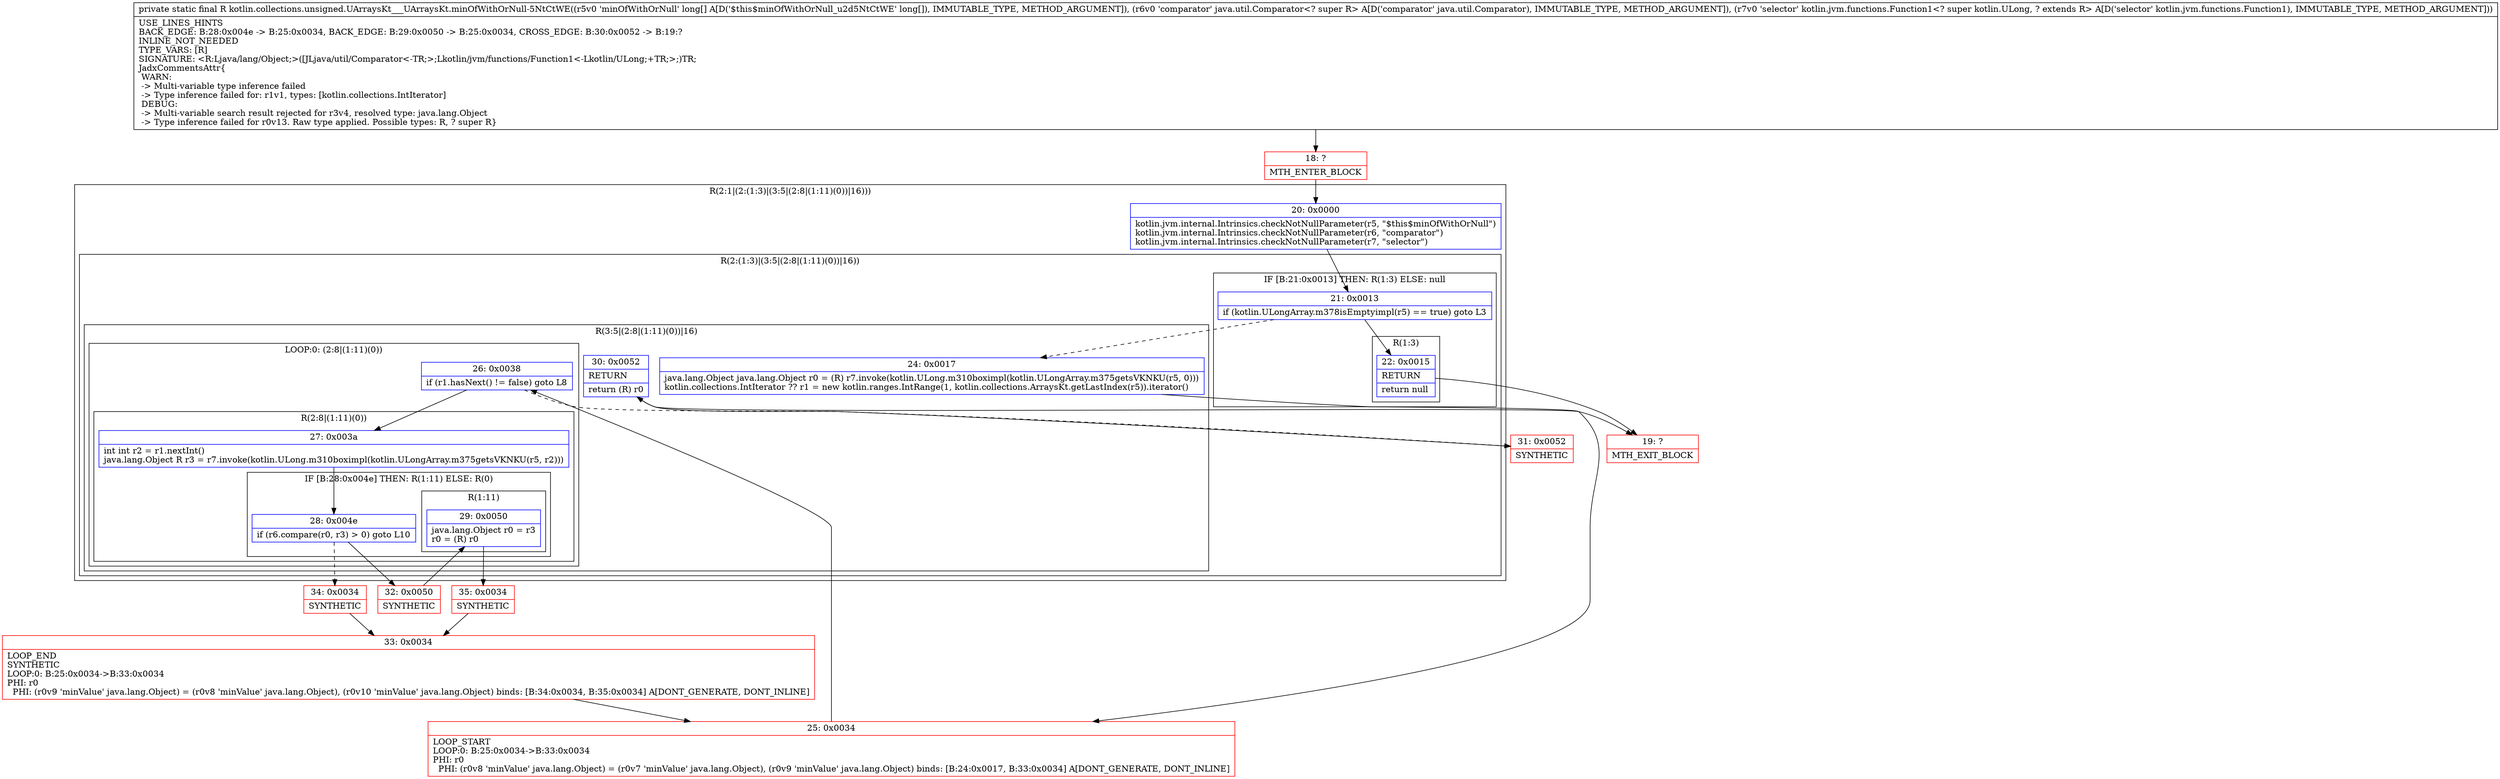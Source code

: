 digraph "CFG forkotlin.collections.unsigned.UArraysKt___UArraysKt.minOfWithOrNull\-5NtCtWE([JLjava\/util\/Comparator;Lkotlin\/jvm\/functions\/Function1;)Ljava\/lang\/Object;" {
subgraph cluster_Region_1067096408 {
label = "R(2:1|(2:(1:3)|(3:5|(2:8|(1:11)(0))|16)))";
node [shape=record,color=blue];
Node_20 [shape=record,label="{20\:\ 0x0000|kotlin.jvm.internal.Intrinsics.checkNotNullParameter(r5, \"$this$minOfWithOrNull\")\lkotlin.jvm.internal.Intrinsics.checkNotNullParameter(r6, \"comparator\")\lkotlin.jvm.internal.Intrinsics.checkNotNullParameter(r7, \"selector\")\l}"];
subgraph cluster_Region_522068777 {
label = "R(2:(1:3)|(3:5|(2:8|(1:11)(0))|16))";
node [shape=record,color=blue];
subgraph cluster_IfRegion_2045921158 {
label = "IF [B:21:0x0013] THEN: R(1:3) ELSE: null";
node [shape=record,color=blue];
Node_21 [shape=record,label="{21\:\ 0x0013|if (kotlin.ULongArray.m378isEmptyimpl(r5) == true) goto L3\l}"];
subgraph cluster_Region_1508314416 {
label = "R(1:3)";
node [shape=record,color=blue];
Node_22 [shape=record,label="{22\:\ 0x0015|RETURN\l|return null\l}"];
}
}
subgraph cluster_Region_813660183 {
label = "R(3:5|(2:8|(1:11)(0))|16)";
node [shape=record,color=blue];
Node_24 [shape=record,label="{24\:\ 0x0017|java.lang.Object java.lang.Object r0 = (R) r7.invoke(kotlin.ULong.m310boximpl(kotlin.ULongArray.m375getsVKNKU(r5, 0)))\lkotlin.collections.IntIterator ?? r1 = new kotlin.ranges.IntRange(1, kotlin.collections.ArraysKt.getLastIndex(r5)).iterator()\l}"];
subgraph cluster_LoopRegion_354981388 {
label = "LOOP:0: (2:8|(1:11)(0))";
node [shape=record,color=blue];
Node_26 [shape=record,label="{26\:\ 0x0038|if (r1.hasNext() != false) goto L8\l}"];
subgraph cluster_Region_1591540606 {
label = "R(2:8|(1:11)(0))";
node [shape=record,color=blue];
Node_27 [shape=record,label="{27\:\ 0x003a|int int r2 = r1.nextInt()\ljava.lang.Object R r3 = r7.invoke(kotlin.ULong.m310boximpl(kotlin.ULongArray.m375getsVKNKU(r5, r2)))\l}"];
subgraph cluster_IfRegion_1237484406 {
label = "IF [B:28:0x004e] THEN: R(1:11) ELSE: R(0)";
node [shape=record,color=blue];
Node_28 [shape=record,label="{28\:\ 0x004e|if (r6.compare(r0, r3) \> 0) goto L10\l}"];
subgraph cluster_Region_621019703 {
label = "R(1:11)";
node [shape=record,color=blue];
Node_29 [shape=record,label="{29\:\ 0x0050|java.lang.Object r0 = r3\lr0 = (R) r0\l}"];
}
subgraph cluster_Region_844893965 {
label = "R(0)";
node [shape=record,color=blue];
}
}
}
}
Node_30 [shape=record,label="{30\:\ 0x0052|RETURN\l|return (R) r0\l}"];
}
}
}
Node_18 [shape=record,color=red,label="{18\:\ ?|MTH_ENTER_BLOCK\l}"];
Node_19 [shape=record,color=red,label="{19\:\ ?|MTH_EXIT_BLOCK\l}"];
Node_25 [shape=record,color=red,label="{25\:\ 0x0034|LOOP_START\lLOOP:0: B:25:0x0034\-\>B:33:0x0034\lPHI: r0 \l  PHI: (r0v8 'minValue' java.lang.Object) = (r0v7 'minValue' java.lang.Object), (r0v9 'minValue' java.lang.Object) binds: [B:24:0x0017, B:33:0x0034] A[DONT_GENERATE, DONT_INLINE]\l}"];
Node_32 [shape=record,color=red,label="{32\:\ 0x0050|SYNTHETIC\l}"];
Node_35 [shape=record,color=red,label="{35\:\ 0x0034|SYNTHETIC\l}"];
Node_33 [shape=record,color=red,label="{33\:\ 0x0034|LOOP_END\lSYNTHETIC\lLOOP:0: B:25:0x0034\-\>B:33:0x0034\lPHI: r0 \l  PHI: (r0v9 'minValue' java.lang.Object) = (r0v8 'minValue' java.lang.Object), (r0v10 'minValue' java.lang.Object) binds: [B:34:0x0034, B:35:0x0034] A[DONT_GENERATE, DONT_INLINE]\l}"];
Node_34 [shape=record,color=red,label="{34\:\ 0x0034|SYNTHETIC\l}"];
Node_31 [shape=record,color=red,label="{31\:\ 0x0052|SYNTHETIC\l}"];
MethodNode[shape=record,label="{private static final R kotlin.collections.unsigned.UArraysKt___UArraysKt.minOfWithOrNull\-5NtCtWE((r5v0 'minOfWithOrNull' long[] A[D('$this$minOfWithOrNull_u2d5NtCtWE' long[]), IMMUTABLE_TYPE, METHOD_ARGUMENT]), (r6v0 'comparator' java.util.Comparator\<? super R\> A[D('comparator' java.util.Comparator), IMMUTABLE_TYPE, METHOD_ARGUMENT]), (r7v0 'selector' kotlin.jvm.functions.Function1\<? super kotlin.ULong, ? extends R\> A[D('selector' kotlin.jvm.functions.Function1), IMMUTABLE_TYPE, METHOD_ARGUMENT]))  | USE_LINES_HINTS\lBACK_EDGE: B:28:0x004e \-\> B:25:0x0034, BACK_EDGE: B:29:0x0050 \-\> B:25:0x0034, CROSS_EDGE: B:30:0x0052 \-\> B:19:?\lINLINE_NOT_NEEDED\lTYPE_VARS: [R]\lSIGNATURE: \<R:Ljava\/lang\/Object;\>([JLjava\/util\/Comparator\<\-TR;\>;Lkotlin\/jvm\/functions\/Function1\<\-Lkotlin\/ULong;+TR;\>;)TR;\lJadxCommentsAttr\{\l WARN: \l \-\> Multi\-variable type inference failed\l \-\> Type inference failed for: r1v1, types: [kotlin.collections.IntIterator]\l DEBUG: \l \-\> Multi\-variable search result rejected for r3v4, resolved type: java.lang.Object\l \-\> Type inference failed for r0v13. Raw type applied. Possible types: R, ? super R\}\l}"];
MethodNode -> Node_18;Node_20 -> Node_21;
Node_21 -> Node_22;
Node_21 -> Node_24[style=dashed];
Node_22 -> Node_19;
Node_24 -> Node_25;
Node_26 -> Node_27;
Node_26 -> Node_31[style=dashed];
Node_27 -> Node_28;
Node_28 -> Node_32;
Node_28 -> Node_34[style=dashed];
Node_29 -> Node_35;
Node_30 -> Node_19;
Node_18 -> Node_20;
Node_25 -> Node_26;
Node_32 -> Node_29;
Node_35 -> Node_33;
Node_33 -> Node_25;
Node_34 -> Node_33;
Node_31 -> Node_30;
}

